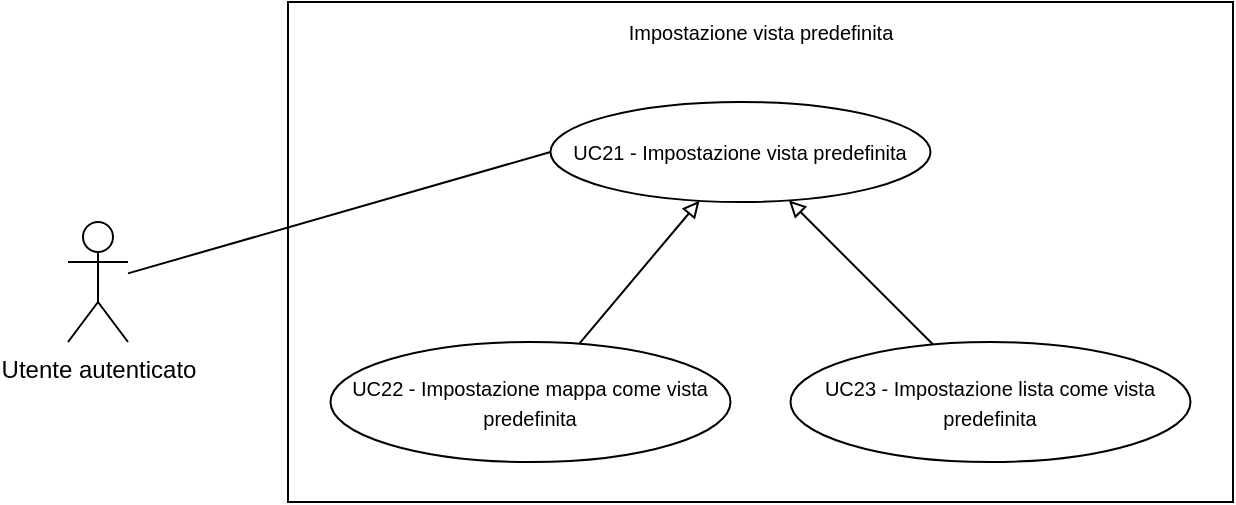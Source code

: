 <mxfile version="19.0.3" type="device"><diagram id="Dy6OWDtlNEXE2E0ja2po" name="Page-1"><mxGraphModel dx="1422" dy="602" grid="1" gridSize="10" guides="1" tooltips="1" connect="1" arrows="1" fold="1" page="1" pageScale="1" pageWidth="850" pageHeight="1100" math="0" shadow="0"><root><mxCell id="0"/><mxCell id="1" parent="0"/><mxCell id="lYzuhWharnTtqEKVZbup-5" value="" style="rounded=0;whiteSpace=wrap;html=1;fontFamily=Helvetica;" parent="1" vertex="1"><mxGeometry x="280" y="140" width="472.5" height="250" as="geometry"/></mxCell><mxCell id="lYzuhWharnTtqEKVZbup-17" style="rounded=0;orthogonalLoop=1;jettySize=auto;html=1;fontFamily=Helvetica;fontSize=10;endArrow=none;endFill=0;entryX=0;entryY=0.5;entryDx=0;entryDy=0;" parent="1" source="lYzuhWharnTtqEKVZbup-1" edge="1" target="lYzuhWharnTtqEKVZbup-3"><mxGeometry relative="1" as="geometry"><mxPoint x="350" y="280" as="targetPoint"/></mxGeometry></mxCell><mxCell id="lYzuhWharnTtqEKVZbup-1" value="Utente autenticato" style="shape=umlActor;verticalLabelPosition=bottom;verticalAlign=top;html=1;outlineConnect=0;" parent="1" vertex="1"><mxGeometry x="170" y="250" width="30" height="60" as="geometry"/></mxCell><mxCell id="lYzuhWharnTtqEKVZbup-3" value="&lt;font style=&quot;font-size: 10px;&quot;&gt;UC21 -&amp;nbsp;&lt;/font&gt;&lt;span style=&quot;font-size: 10px;&quot;&gt;Impostazione vista predefinita&lt;/span&gt;" style="ellipse;whiteSpace=wrap;html=1;" parent="1" vertex="1"><mxGeometry x="411.25" y="190" width="190" height="50" as="geometry"/></mxCell><mxCell id="Tr18SINb3QK8mF14JKgo-1" value="Impostazione vista predefinita" style="text;html=1;strokeColor=none;fillColor=none;align=center;verticalAlign=middle;whiteSpace=wrap;rounded=0;fontSize=10;" parent="1" vertex="1"><mxGeometry x="413.75" y="140" width="205" height="30" as="geometry"/></mxCell><mxCell id="uVkzR44P8z75NkplVorS-3" style="rounded=0;orthogonalLoop=1;jettySize=auto;html=1;endArrow=block;endFill=0;" edge="1" parent="1" source="uVkzR44P8z75NkplVorS-1" target="lYzuhWharnTtqEKVZbup-3"><mxGeometry relative="1" as="geometry"/></mxCell><mxCell id="uVkzR44P8z75NkplVorS-1" value="&lt;font style=&quot;font-size: 10px;&quot;&gt;UC22 -&amp;nbsp;&lt;/font&gt;&lt;span style=&quot;font-size: 10px;&quot;&gt;Impostazione mappa come vista predefinita&lt;/span&gt;" style="ellipse;whiteSpace=wrap;html=1;" vertex="1" parent="1"><mxGeometry x="301.25" y="310" width="200" height="60" as="geometry"/></mxCell><mxCell id="uVkzR44P8z75NkplVorS-4" style="edgeStyle=none;rounded=0;orthogonalLoop=1;jettySize=auto;html=1;endArrow=block;endFill=0;" edge="1" parent="1" source="uVkzR44P8z75NkplVorS-2" target="lYzuhWharnTtqEKVZbup-3"><mxGeometry relative="1" as="geometry"/></mxCell><mxCell id="uVkzR44P8z75NkplVorS-2" value="&lt;font style=&quot;font-size: 10px;&quot;&gt;UC23 -&amp;nbsp;&lt;/font&gt;&lt;span style=&quot;font-size: 10px;&quot;&gt;Impostazione lista come vista predefinita&lt;/span&gt;" style="ellipse;whiteSpace=wrap;html=1;" vertex="1" parent="1"><mxGeometry x="531.25" y="310" width="200" height="60" as="geometry"/></mxCell></root></mxGraphModel></diagram></mxfile>